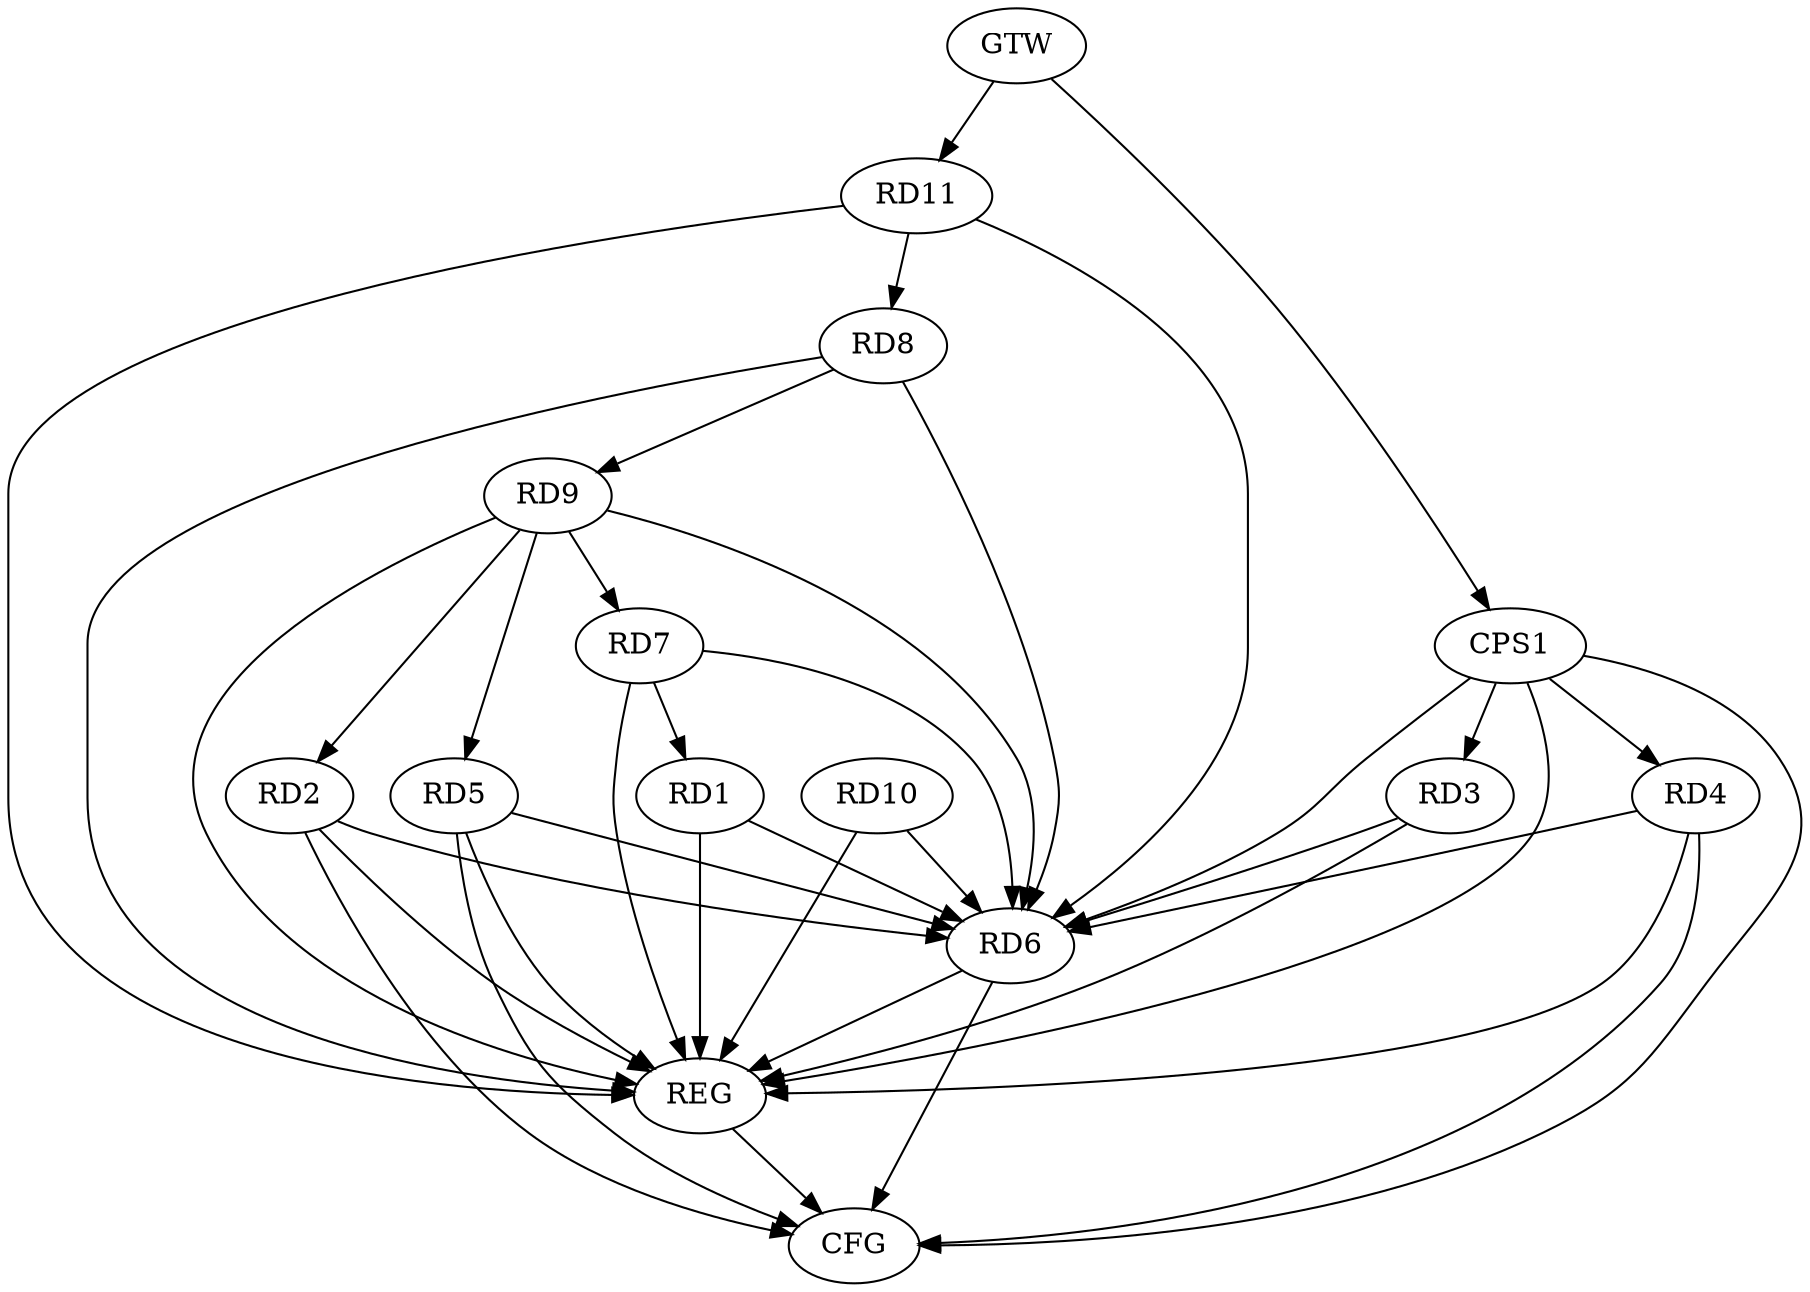 strict digraph G {
  RD1 [ label="RD1" ];
  RD2 [ label="RD2" ];
  RD3 [ label="RD3" ];
  RD4 [ label="RD4" ];
  RD5 [ label="RD5" ];
  RD6 [ label="RD6" ];
  RD7 [ label="RD7" ];
  RD8 [ label="RD8" ];
  RD9 [ label="RD9" ];
  RD10 [ label="RD10" ];
  RD11 [ label="RD11" ];
  CPS1 [ label="CPS1" ];
  GTW [ label="GTW" ];
  REG [ label="REG" ];
  CFG [ label="CFG" ];
  RD7 -> RD1;
  RD9 -> RD2;
  RD9 -> RD5;
  RD8 -> RD6;
  RD9 -> RD6;
  RD11 -> RD6;
  RD9 -> RD7;
  RD8 -> RD9;
  RD11 -> RD8;
  CPS1 -> RD3;
  CPS1 -> RD4;
  CPS1 -> RD6;
  GTW -> RD11;
  GTW -> CPS1;
  RD1 -> REG;
  RD2 -> REG;
  RD3 -> REG;
  RD4 -> REG;
  RD5 -> REG;
  RD6 -> REG;
  RD7 -> REG;
  RD8 -> REG;
  RD9 -> REG;
  RD10 -> REG;
  RD11 -> REG;
  CPS1 -> REG;
  RD4 -> CFG;
  CPS1 -> CFG;
  RD2 -> CFG;
  RD5 -> CFG;
  RD6 -> CFG;
  REG -> CFG;
  RD4 -> RD6;
  RD7 -> RD6;
  RD10 -> RD6;
  RD2 -> RD6;
  RD5 -> RD6;
  RD1 -> RD6;
  RD3 -> RD6;
}
